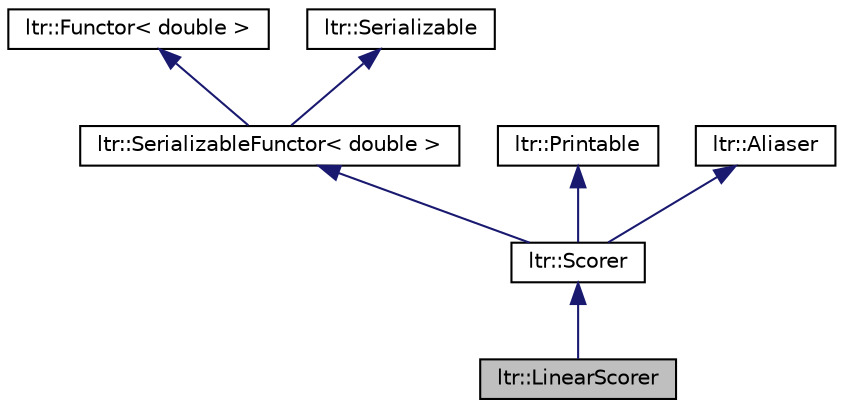 digraph G
{
  edge [fontname="Helvetica",fontsize="10",labelfontname="Helvetica",labelfontsize="10"];
  node [fontname="Helvetica",fontsize="10",shape=record];
  Node1 [label="ltr::LinearScorer",height=0.2,width=0.4,color="black", fillcolor="grey75", style="filled" fontcolor="black"];
  Node2 -> Node1 [dir="back",color="midnightblue",fontsize="10",style="solid",fontname="Helvetica"];
  Node2 [label="ltr::Scorer",height=0.2,width=0.4,color="black", fillcolor="white", style="filled",URL="$classltr_1_1_scorer.html"];
  Node3 -> Node2 [dir="back",color="midnightblue",fontsize="10",style="solid",fontname="Helvetica"];
  Node3 [label="ltr::SerializableFunctor\< double \>",height=0.2,width=0.4,color="black", fillcolor="white", style="filled",URL="$classltr_1_1_serializable_functor.html"];
  Node4 -> Node3 [dir="back",color="midnightblue",fontsize="10",style="solid",fontname="Helvetica"];
  Node4 [label="ltr::Functor\< double \>",height=0.2,width=0.4,color="black", fillcolor="white", style="filled",URL="$classltr_1_1_functor.html"];
  Node5 -> Node3 [dir="back",color="midnightblue",fontsize="10",style="solid",fontname="Helvetica"];
  Node5 [label="ltr::Serializable",height=0.2,width=0.4,color="black", fillcolor="white", style="filled",URL="$classltr_1_1_serializable.html",tooltip="The interface class for objects, that can be serialized. That means that a cpp code for those can be ..."];
  Node6 -> Node2 [dir="back",color="midnightblue",fontsize="10",style="solid",fontname="Helvetica"];
  Node6 [label="ltr::Printable",height=0.2,width=0.4,color="black", fillcolor="white", style="filled",URL="$classltr_1_1_printable.html"];
  Node7 -> Node2 [dir="back",color="midnightblue",fontsize="10",style="solid",fontname="Helvetica"];
  Node7 [label="ltr::Aliaser",height=0.2,width=0.4,color="black", fillcolor="white", style="filled",URL="$classltr_1_1_aliaser.html",tooltip="Inherit from this class in order to use alias."];
}
